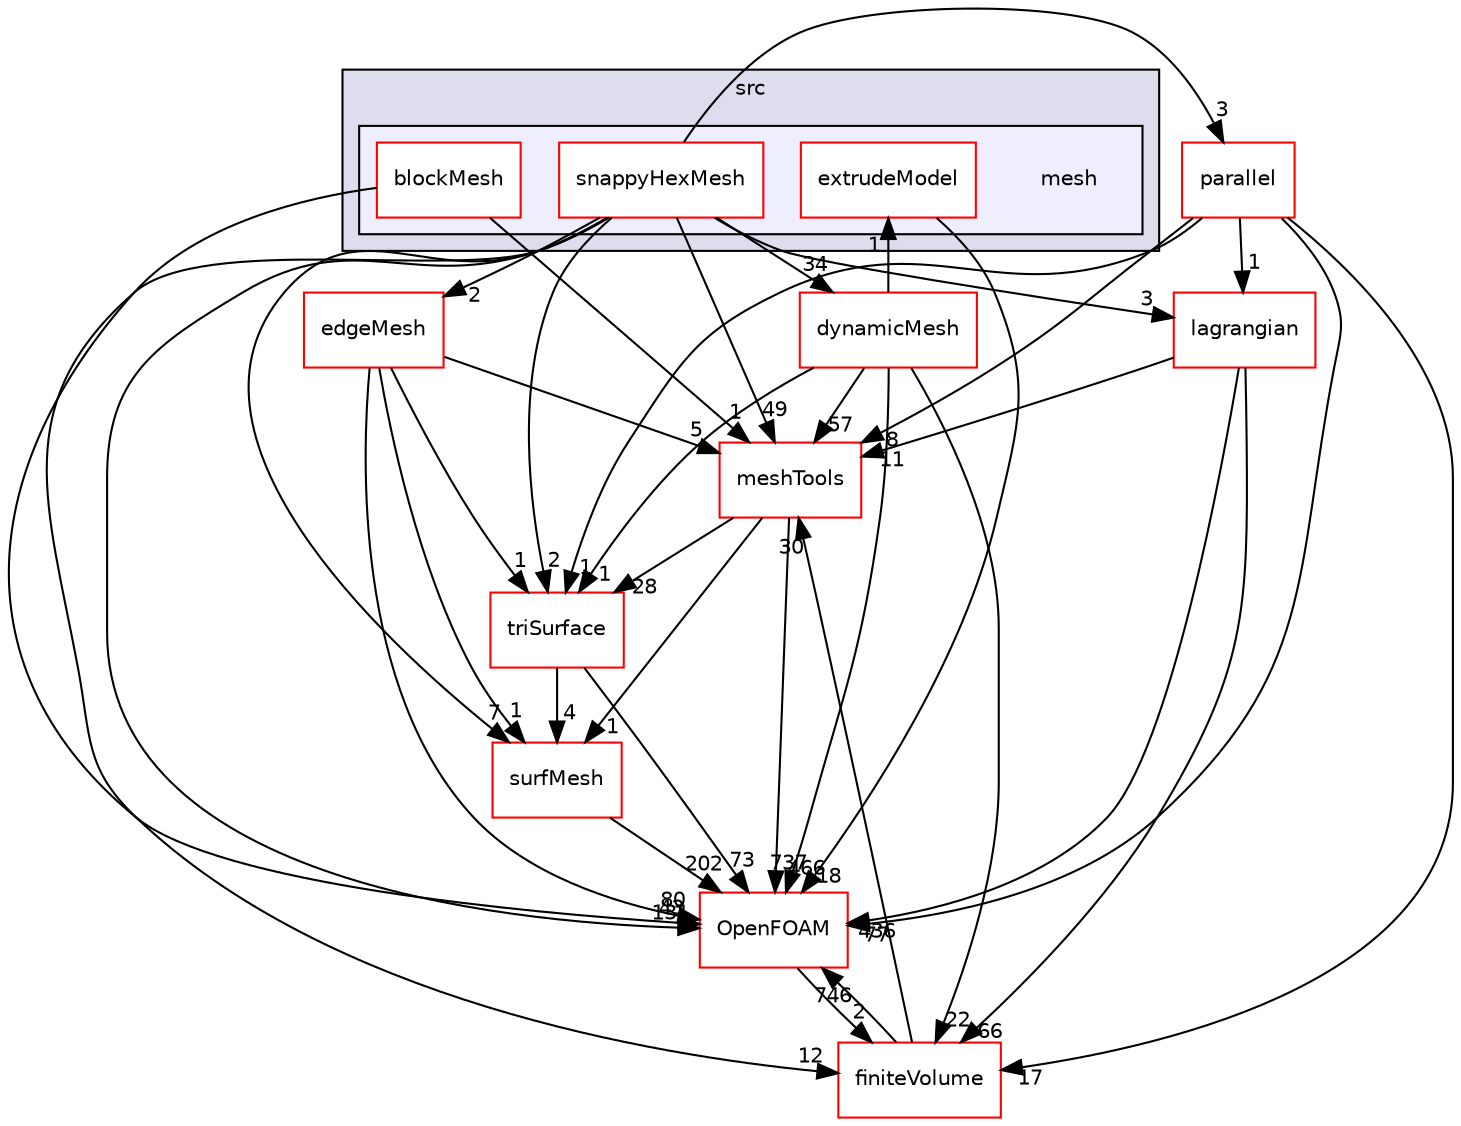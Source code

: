 digraph "src/mesh" {
  bgcolor=transparent;
  compound=true
  node [ fontsize="10", fontname="Helvetica"];
  edge [ labelfontsize="10", labelfontname="Helvetica"];
  subgraph clusterdir_68267d1309a1af8e8297ef4c3efbcdba {
    graph [ bgcolor="#ddddee", pencolor="black", label="src" fontname="Helvetica", fontsize="10", URL="dir_68267d1309a1af8e8297ef4c3efbcdba.html"]
  subgraph clusterdir_7be0d8c199b9408ae01f5d77515b8def {
    graph [ bgcolor="#eeeeff", pencolor="black", label="" URL="dir_7be0d8c199b9408ae01f5d77515b8def.html"];
    dir_7be0d8c199b9408ae01f5d77515b8def [shape=plaintext label="mesh"];
    dir_ade3ea1948a418ffb78a293f495540d7 [shape=box label="blockMesh" color="red" fillcolor="white" style="filled" URL="dir_ade3ea1948a418ffb78a293f495540d7.html"];
    dir_8ffb679a374cef825c70454904c9ea60 [shape=box label="extrudeModel" color="red" fillcolor="white" style="filled" URL="dir_8ffb679a374cef825c70454904c9ea60.html"];
    dir_b8488229094ef0b4d530549afea57c74 [shape=box label="snappyHexMesh" color="red" fillcolor="white" style="filled" URL="dir_b8488229094ef0b4d530549afea57c74.html"];
  }
  }
  dir_9bd15774b555cf7259a6fa18f99fe99b [shape=box label="finiteVolume" color="red" URL="dir_9bd15774b555cf7259a6fa18f99fe99b.html"];
  dir_0a88fe22feb23ce5f078a04a1df67721 [shape=box label="surfMesh" color="red" URL="dir_0a88fe22feb23ce5f078a04a1df67721.html"];
  dir_b63c002b7559990bd414058641eb48ad [shape=box label="triSurface" color="red" URL="dir_b63c002b7559990bd414058641eb48ad.html"];
  dir_ae30ad0bef50cf391b24c614251bb9fd [shape=box label="meshTools" color="red" URL="dir_ae30ad0bef50cf391b24c614251bb9fd.html"];
  dir_63742796c427c97a292c80f7db71da36 [shape=box label="dynamicMesh" color="red" URL="dir_63742796c427c97a292c80f7db71da36.html"];
  dir_547d95b1f800fe300ab8f22eec4ab7b0 [shape=box label="edgeMesh" color="red" URL="dir_547d95b1f800fe300ab8f22eec4ab7b0.html"];
  dir_72b2b5518d1565784443265ec6729f79 [shape=box label="parallel" color="red" URL="dir_72b2b5518d1565784443265ec6729f79.html"];
  dir_c5473ff19b20e6ec4dfe5c310b3778a8 [shape=box label="OpenFOAM" color="red" URL="dir_c5473ff19b20e6ec4dfe5c310b3778a8.html"];
  dir_f8c25efc4b6f6a8502a42d5af7554d23 [shape=box label="lagrangian" color="red" URL="dir_f8c25efc4b6f6a8502a42d5af7554d23.html"];
  dir_9bd15774b555cf7259a6fa18f99fe99b->dir_ae30ad0bef50cf391b24c614251bb9fd [headlabel="30", labeldistance=1.5 headhref="dir_000896_001750.html"];
  dir_9bd15774b555cf7259a6fa18f99fe99b->dir_c5473ff19b20e6ec4dfe5c310b3778a8 [headlabel="746", labeldistance=1.5 headhref="dir_000896_001896.html"];
  dir_b8488229094ef0b4d530549afea57c74->dir_9bd15774b555cf7259a6fa18f99fe99b [headlabel="12", labeldistance=1.5 headhref="dir_001737_000896.html"];
  dir_b8488229094ef0b4d530549afea57c74->dir_0a88fe22feb23ce5f078a04a1df67721 [headlabel="7", labeldistance=1.5 headhref="dir_001737_002744.html"];
  dir_b8488229094ef0b4d530549afea57c74->dir_b63c002b7559990bd414058641eb48ad [headlabel="2", labeldistance=1.5 headhref="dir_001737_003033.html"];
  dir_b8488229094ef0b4d530549afea57c74->dir_ae30ad0bef50cf391b24c614251bb9fd [headlabel="49", labeldistance=1.5 headhref="dir_001737_001750.html"];
  dir_b8488229094ef0b4d530549afea57c74->dir_63742796c427c97a292c80f7db71da36 [headlabel="34", labeldistance=1.5 headhref="dir_001737_000803.html"];
  dir_b8488229094ef0b4d530549afea57c74->dir_547d95b1f800fe300ab8f22eec4ab7b0 [headlabel="2", labeldistance=1.5 headhref="dir_001737_000859.html"];
  dir_b8488229094ef0b4d530549afea57c74->dir_72b2b5518d1565784443265ec6729f79 [headlabel="3", labeldistance=1.5 headhref="dir_001737_002442.html"];
  dir_b8488229094ef0b4d530549afea57c74->dir_c5473ff19b20e6ec4dfe5c310b3778a8 [headlabel="131", labeldistance=1.5 headhref="dir_001737_001896.html"];
  dir_b8488229094ef0b4d530549afea57c74->dir_f8c25efc4b6f6a8502a42d5af7554d23 [headlabel="3", labeldistance=1.5 headhref="dir_001737_001364.html"];
  dir_0a88fe22feb23ce5f078a04a1df67721->dir_c5473ff19b20e6ec4dfe5c310b3778a8 [headlabel="202", labeldistance=1.5 headhref="dir_002744_001896.html"];
  dir_ade3ea1948a418ffb78a293f495540d7->dir_ae30ad0bef50cf391b24c614251bb9fd [headlabel="1", labeldistance=1.5 headhref="dir_001720_001750.html"];
  dir_ade3ea1948a418ffb78a293f495540d7->dir_c5473ff19b20e6ec4dfe5c310b3778a8 [headlabel="43", labeldistance=1.5 headhref="dir_001720_001896.html"];
  dir_b63c002b7559990bd414058641eb48ad->dir_0a88fe22feb23ce5f078a04a1df67721 [headlabel="4", labeldistance=1.5 headhref="dir_003033_002744.html"];
  dir_b63c002b7559990bd414058641eb48ad->dir_c5473ff19b20e6ec4dfe5c310b3778a8 [headlabel="73", labeldistance=1.5 headhref="dir_003033_001896.html"];
  dir_ae30ad0bef50cf391b24c614251bb9fd->dir_0a88fe22feb23ce5f078a04a1df67721 [headlabel="1", labeldistance=1.5 headhref="dir_001750_002744.html"];
  dir_ae30ad0bef50cf391b24c614251bb9fd->dir_b63c002b7559990bd414058641eb48ad [headlabel="28", labeldistance=1.5 headhref="dir_001750_003033.html"];
  dir_ae30ad0bef50cf391b24c614251bb9fd->dir_c5473ff19b20e6ec4dfe5c310b3778a8 [headlabel="737", labeldistance=1.5 headhref="dir_001750_001896.html"];
  dir_63742796c427c97a292c80f7db71da36->dir_9bd15774b555cf7259a6fa18f99fe99b [headlabel="22", labeldistance=1.5 headhref="dir_000803_000896.html"];
  dir_63742796c427c97a292c80f7db71da36->dir_b63c002b7559990bd414058641eb48ad [headlabel="1", labeldistance=1.5 headhref="dir_000803_003033.html"];
  dir_63742796c427c97a292c80f7db71da36->dir_ae30ad0bef50cf391b24c614251bb9fd [headlabel="57", labeldistance=1.5 headhref="dir_000803_001750.html"];
  dir_63742796c427c97a292c80f7db71da36->dir_8ffb679a374cef825c70454904c9ea60 [headlabel="1", labeldistance=1.5 headhref="dir_000803_001726.html"];
  dir_63742796c427c97a292c80f7db71da36->dir_c5473ff19b20e6ec4dfe5c310b3778a8 [headlabel="466", labeldistance=1.5 headhref="dir_000803_001896.html"];
  dir_547d95b1f800fe300ab8f22eec4ab7b0->dir_0a88fe22feb23ce5f078a04a1df67721 [headlabel="1", labeldistance=1.5 headhref="dir_000859_002744.html"];
  dir_547d95b1f800fe300ab8f22eec4ab7b0->dir_b63c002b7559990bd414058641eb48ad [headlabel="1", labeldistance=1.5 headhref="dir_000859_003033.html"];
  dir_547d95b1f800fe300ab8f22eec4ab7b0->dir_ae30ad0bef50cf391b24c614251bb9fd [headlabel="5", labeldistance=1.5 headhref="dir_000859_001750.html"];
  dir_547d95b1f800fe300ab8f22eec4ab7b0->dir_c5473ff19b20e6ec4dfe5c310b3778a8 [headlabel="80", labeldistance=1.5 headhref="dir_000859_001896.html"];
  dir_8ffb679a374cef825c70454904c9ea60->dir_c5473ff19b20e6ec4dfe5c310b3778a8 [headlabel="18", labeldistance=1.5 headhref="dir_001726_001896.html"];
  dir_72b2b5518d1565784443265ec6729f79->dir_9bd15774b555cf7259a6fa18f99fe99b [headlabel="17", labeldistance=1.5 headhref="dir_002442_000896.html"];
  dir_72b2b5518d1565784443265ec6729f79->dir_b63c002b7559990bd414058641eb48ad [headlabel="1", labeldistance=1.5 headhref="dir_002442_003033.html"];
  dir_72b2b5518d1565784443265ec6729f79->dir_ae30ad0bef50cf391b24c614251bb9fd [headlabel="8", labeldistance=1.5 headhref="dir_002442_001750.html"];
  dir_72b2b5518d1565784443265ec6729f79->dir_c5473ff19b20e6ec4dfe5c310b3778a8 [headlabel="77", labeldistance=1.5 headhref="dir_002442_001896.html"];
  dir_72b2b5518d1565784443265ec6729f79->dir_f8c25efc4b6f6a8502a42d5af7554d23 [headlabel="1", labeldistance=1.5 headhref="dir_002442_001364.html"];
  dir_c5473ff19b20e6ec4dfe5c310b3778a8->dir_9bd15774b555cf7259a6fa18f99fe99b [headlabel="2", labeldistance=1.5 headhref="dir_001896_000896.html"];
  dir_f8c25efc4b6f6a8502a42d5af7554d23->dir_9bd15774b555cf7259a6fa18f99fe99b [headlabel="66", labeldistance=1.5 headhref="dir_001364_000896.html"];
  dir_f8c25efc4b6f6a8502a42d5af7554d23->dir_ae30ad0bef50cf391b24c614251bb9fd [headlabel="11", labeldistance=1.5 headhref="dir_001364_001750.html"];
  dir_f8c25efc4b6f6a8502a42d5af7554d23->dir_c5473ff19b20e6ec4dfe5c310b3778a8 [headlabel="436", labeldistance=1.5 headhref="dir_001364_001896.html"];
}
